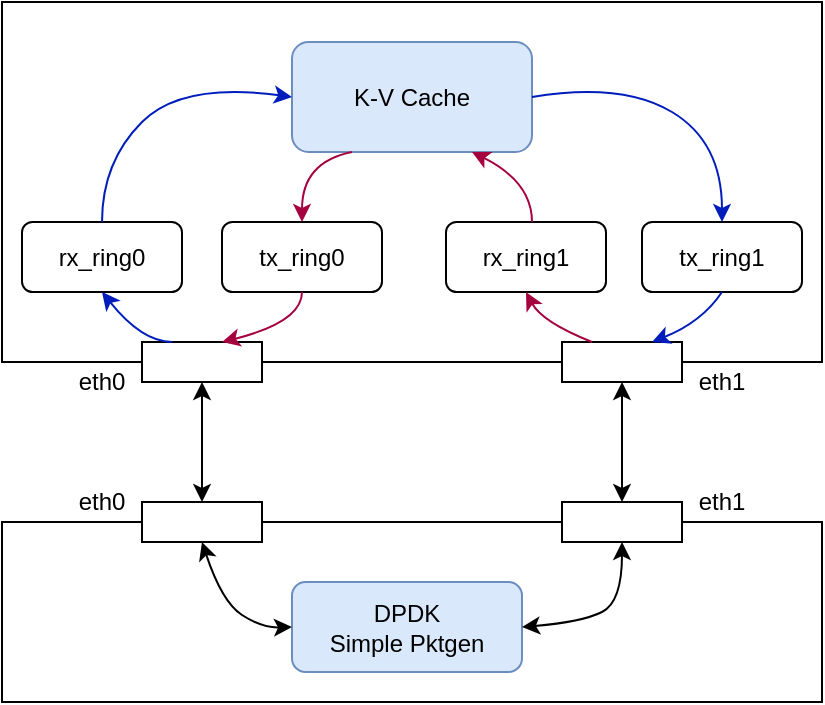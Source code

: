<mxfile version="12.4.3" type="github" pages="1">
  <diagram id="-_l58SXgxwbJDNNeyVSk" name="Page-1">
    <mxGraphModel dx="1102" dy="533" grid="1" gridSize="10" guides="1" tooltips="1" connect="1" arrows="1" fold="1" page="1" pageScale="1" pageWidth="827" pageHeight="1169" math="0" shadow="0">
      <root>
        <mxCell id="0"/>
        <mxCell id="1" parent="0"/>
        <mxCell id="lsn9ZuNntDgd81Zzlmcq-1" value="" style="rounded=0;whiteSpace=wrap;html=1;" vertex="1" parent="1">
          <mxGeometry x="100" y="40" width="410" height="180" as="geometry"/>
        </mxCell>
        <mxCell id="lsn9ZuNntDgd81Zzlmcq-2" value="" style="rounded=0;whiteSpace=wrap;html=1;" vertex="1" parent="1">
          <mxGeometry x="170" y="210" width="60" height="20" as="geometry"/>
        </mxCell>
        <mxCell id="lsn9ZuNntDgd81Zzlmcq-3" value="" style="rounded=0;whiteSpace=wrap;html=1;" vertex="1" parent="1">
          <mxGeometry x="380" y="210" width="60" height="20" as="geometry"/>
        </mxCell>
        <mxCell id="lsn9ZuNntDgd81Zzlmcq-4" value="tx_ring0" style="rounded=1;whiteSpace=wrap;html=1;" vertex="1" parent="1">
          <mxGeometry x="210" y="150" width="80" height="35" as="geometry"/>
        </mxCell>
        <mxCell id="lsn9ZuNntDgd81Zzlmcq-5" value="K-V Cache" style="rounded=1;whiteSpace=wrap;html=1;fillColor=#dae8fc;strokeColor=#6c8ebf;" vertex="1" parent="1">
          <mxGeometry x="245" y="60" width="120" height="55" as="geometry"/>
        </mxCell>
        <mxCell id="lsn9ZuNntDgd81Zzlmcq-6" value="rx_ring0" style="rounded=1;whiteSpace=wrap;html=1;" vertex="1" parent="1">
          <mxGeometry x="110" y="150" width="80" height="35" as="geometry"/>
        </mxCell>
        <mxCell id="lsn9ZuNntDgd81Zzlmcq-7" value="rx_ring1" style="rounded=1;whiteSpace=wrap;html=1;" vertex="1" parent="1">
          <mxGeometry x="322" y="150" width="80" height="35" as="geometry"/>
        </mxCell>
        <mxCell id="lsn9ZuNntDgd81Zzlmcq-8" value="tx_ring1" style="rounded=1;whiteSpace=wrap;html=1;" vertex="1" parent="1">
          <mxGeometry x="420" y="150" width="80" height="35" as="geometry"/>
        </mxCell>
        <mxCell id="lsn9ZuNntDgd81Zzlmcq-9" value="eth0" style="text;html=1;strokeColor=none;fillColor=none;align=center;verticalAlign=middle;whiteSpace=wrap;rounded=0;" vertex="1" parent="1">
          <mxGeometry x="130" y="220" width="40" height="20" as="geometry"/>
        </mxCell>
        <mxCell id="lsn9ZuNntDgd81Zzlmcq-10" value="eth1" style="text;html=1;strokeColor=none;fillColor=none;align=center;verticalAlign=middle;whiteSpace=wrap;rounded=0;" vertex="1" parent="1">
          <mxGeometry x="440" y="220" width="40" height="20" as="geometry"/>
        </mxCell>
        <mxCell id="lsn9ZuNntDgd81Zzlmcq-14" value="" style="curved=1;endArrow=classic;html=1;exitX=0.25;exitY=0;exitDx=0;exitDy=0;entryX=0.5;entryY=1;entryDx=0;entryDy=0;fillColor=#0050ef;strokeColor=#001DBC;" edge="1" parent="1" source="lsn9ZuNntDgd81Zzlmcq-2" target="lsn9ZuNntDgd81Zzlmcq-6">
          <mxGeometry width="50" height="50" relative="1" as="geometry">
            <mxPoint x="100" y="330" as="sourcePoint"/>
            <mxPoint x="170" y="260" as="targetPoint"/>
            <Array as="points">
              <mxPoint x="170" y="210"/>
            </Array>
          </mxGeometry>
        </mxCell>
        <mxCell id="lsn9ZuNntDgd81Zzlmcq-15" value="" style="curved=1;endArrow=classic;html=1;exitX=0.5;exitY=0;exitDx=0;exitDy=0;entryX=0;entryY=0.5;entryDx=0;entryDy=0;fillColor=#0050ef;strokeColor=#001DBC;" edge="1" parent="1" source="lsn9ZuNntDgd81Zzlmcq-6" target="lsn9ZuNntDgd81Zzlmcq-5">
          <mxGeometry width="50" height="50" relative="1" as="geometry">
            <mxPoint x="150" y="140" as="sourcePoint"/>
            <mxPoint x="200" y="90" as="targetPoint"/>
            <Array as="points">
              <mxPoint x="150" y="120"/>
              <mxPoint x="190" y="80"/>
            </Array>
          </mxGeometry>
        </mxCell>
        <mxCell id="lsn9ZuNntDgd81Zzlmcq-16" value="" style="curved=1;endArrow=classic;html=1;exitX=1;exitY=0.5;exitDx=0;exitDy=0;entryX=0.5;entryY=0;entryDx=0;entryDy=0;fillColor=#0050ef;strokeColor=#001DBC;" edge="1" parent="1" source="lsn9ZuNntDgd81Zzlmcq-5" target="lsn9ZuNntDgd81Zzlmcq-8">
          <mxGeometry width="50" height="50" relative="1" as="geometry">
            <mxPoint x="390" y="100" as="sourcePoint"/>
            <mxPoint x="485" y="37.5" as="targetPoint"/>
            <Array as="points">
              <mxPoint x="410" y="80"/>
              <mxPoint x="460" y="110"/>
            </Array>
          </mxGeometry>
        </mxCell>
        <mxCell id="lsn9ZuNntDgd81Zzlmcq-17" value="" style="curved=1;endArrow=classic;html=1;exitX=0.5;exitY=1;exitDx=0;exitDy=0;entryX=0.75;entryY=0;entryDx=0;entryDy=0;fillColor=#0050ef;strokeColor=#001DBC;" edge="1" parent="1" source="lsn9ZuNntDgd81Zzlmcq-8" target="lsn9ZuNntDgd81Zzlmcq-3">
          <mxGeometry width="50" height="50" relative="1" as="geometry">
            <mxPoint x="445" y="230" as="sourcePoint"/>
            <mxPoint x="410" y="205" as="targetPoint"/>
            <Array as="points">
              <mxPoint x="450" y="200"/>
            </Array>
          </mxGeometry>
        </mxCell>
        <mxCell id="lsn9ZuNntDgd81Zzlmcq-19" value="" style="curved=1;endArrow=classic;html=1;exitX=0.25;exitY=0;exitDx=0;exitDy=0;entryX=0.5;entryY=1;entryDx=0;entryDy=0;fillColor=#d80073;strokeColor=#A50040;" edge="1" parent="1" source="lsn9ZuNntDgd81Zzlmcq-3" target="lsn9ZuNntDgd81Zzlmcq-7">
          <mxGeometry width="50" height="50" relative="1" as="geometry">
            <mxPoint x="470" y="195" as="sourcePoint"/>
            <mxPoint x="435" y="220" as="targetPoint"/>
            <Array as="points">
              <mxPoint x="370" y="200"/>
            </Array>
          </mxGeometry>
        </mxCell>
        <mxCell id="lsn9ZuNntDgd81Zzlmcq-20" value="" style="curved=1;endArrow=classic;html=1;entryX=0.75;entryY=1;entryDx=0;entryDy=0;fillColor=#d80073;strokeColor=#A50040;" edge="1" parent="1" target="lsn9ZuNntDgd81Zzlmcq-5">
          <mxGeometry width="50" height="50" relative="1" as="geometry">
            <mxPoint x="365" y="150" as="sourcePoint"/>
            <mxPoint x="332" y="125" as="targetPoint"/>
            <Array as="points">
              <mxPoint x="365" y="130"/>
            </Array>
          </mxGeometry>
        </mxCell>
        <mxCell id="lsn9ZuNntDgd81Zzlmcq-23" value="" style="curved=1;endArrow=classic;html=1;exitX=0.5;exitY=1;exitDx=0;exitDy=0;fillColor=#d80073;strokeColor=#A50040;" edge="1" parent="1" source="lsn9ZuNntDgd81Zzlmcq-4">
          <mxGeometry width="50" height="50" relative="1" as="geometry">
            <mxPoint x="240" y="245" as="sourcePoint"/>
            <mxPoint x="210" y="210" as="targetPoint"/>
            <Array as="points">
              <mxPoint x="250" y="200"/>
            </Array>
          </mxGeometry>
        </mxCell>
        <mxCell id="lsn9ZuNntDgd81Zzlmcq-24" value="" style="curved=1;endArrow=classic;html=1;exitX=0.25;exitY=1;exitDx=0;exitDy=0;entryX=0.5;entryY=0;entryDx=0;entryDy=0;fillColor=#d80073;strokeColor=#A50040;" edge="1" parent="1" source="lsn9ZuNntDgd81Zzlmcq-5" target="lsn9ZuNntDgd81Zzlmcq-4">
          <mxGeometry width="50" height="50" relative="1" as="geometry">
            <mxPoint x="270" y="150" as="sourcePoint"/>
            <mxPoint x="300" y="115" as="targetPoint"/>
            <Array as="points">
              <mxPoint x="250" y="120"/>
            </Array>
          </mxGeometry>
        </mxCell>
        <mxCell id="lsn9ZuNntDgd81Zzlmcq-25" value="" style="rounded=0;whiteSpace=wrap;html=1;" vertex="1" parent="1">
          <mxGeometry x="100" y="300" width="410" height="90" as="geometry"/>
        </mxCell>
        <mxCell id="lsn9ZuNntDgd81Zzlmcq-35" value="" style="edgeStyle=orthogonalEdgeStyle;curved=1;rounded=0;orthogonalLoop=1;jettySize=auto;html=1;startArrow=classic;startFill=1;" edge="1" parent="1" source="lsn9ZuNntDgd81Zzlmcq-26" target="lsn9ZuNntDgd81Zzlmcq-3">
          <mxGeometry relative="1" as="geometry"/>
        </mxCell>
        <mxCell id="lsn9ZuNntDgd81Zzlmcq-26" value="" style="rounded=0;whiteSpace=wrap;html=1;" vertex="1" parent="1">
          <mxGeometry x="380" y="290" width="60" height="20" as="geometry"/>
        </mxCell>
        <mxCell id="lsn9ZuNntDgd81Zzlmcq-33" value="" style="edgeStyle=orthogonalEdgeStyle;curved=1;rounded=0;orthogonalLoop=1;jettySize=auto;html=1;startArrow=classic;startFill=1;" edge="1" parent="1" source="lsn9ZuNntDgd81Zzlmcq-27" target="lsn9ZuNntDgd81Zzlmcq-2">
          <mxGeometry relative="1" as="geometry"/>
        </mxCell>
        <mxCell id="lsn9ZuNntDgd81Zzlmcq-27" value="" style="rounded=0;whiteSpace=wrap;html=1;" vertex="1" parent="1">
          <mxGeometry x="170" y="290" width="60" height="20" as="geometry"/>
        </mxCell>
        <mxCell id="lsn9ZuNntDgd81Zzlmcq-28" value="eth0" style="text;html=1;strokeColor=none;fillColor=none;align=center;verticalAlign=middle;whiteSpace=wrap;rounded=0;" vertex="1" parent="1">
          <mxGeometry x="130" y="280" width="40" height="20" as="geometry"/>
        </mxCell>
        <mxCell id="lsn9ZuNntDgd81Zzlmcq-29" value="eth1" style="text;html=1;strokeColor=none;fillColor=none;align=center;verticalAlign=middle;whiteSpace=wrap;rounded=0;" vertex="1" parent="1">
          <mxGeometry x="440" y="280" width="40" height="20" as="geometry"/>
        </mxCell>
        <mxCell id="lsn9ZuNntDgd81Zzlmcq-31" value="DPDK&lt;br&gt;Simple Pktgen" style="rounded=1;whiteSpace=wrap;html=1;fillColor=#dae8fc;strokeColor=#6c8ebf;" vertex="1" parent="1">
          <mxGeometry x="245" y="330" width="115" height="45" as="geometry"/>
        </mxCell>
        <mxCell id="lsn9ZuNntDgd81Zzlmcq-32" value="" style="curved=1;endArrow=classic;html=1;exitX=0;exitY=0.5;exitDx=0;exitDy=0;entryX=0.5;entryY=1;entryDx=0;entryDy=0;startArrow=classic;startFill=1;" edge="1" parent="1" source="lsn9ZuNntDgd81Zzlmcq-31" target="lsn9ZuNntDgd81Zzlmcq-27">
          <mxGeometry width="50" height="50" relative="1" as="geometry">
            <mxPoint x="190" y="490" as="sourcePoint"/>
            <mxPoint x="240" y="440" as="targetPoint"/>
            <Array as="points">
              <mxPoint x="230" y="353"/>
              <mxPoint x="210" y="340"/>
            </Array>
          </mxGeometry>
        </mxCell>
        <mxCell id="lsn9ZuNntDgd81Zzlmcq-34" value="" style="curved=1;endArrow=classic;html=1;entryX=0.5;entryY=1;entryDx=0;entryDy=0;exitX=1;exitY=0.5;exitDx=0;exitDy=0;startArrow=classic;startFill=1;" edge="1" parent="1" source="lsn9ZuNntDgd81Zzlmcq-31" target="lsn9ZuNntDgd81Zzlmcq-26">
          <mxGeometry width="50" height="50" relative="1" as="geometry">
            <mxPoint x="310" y="470" as="sourcePoint"/>
            <mxPoint x="360" y="420" as="targetPoint"/>
            <Array as="points">
              <mxPoint x="390" y="350"/>
              <mxPoint x="410" y="340"/>
            </Array>
          </mxGeometry>
        </mxCell>
      </root>
    </mxGraphModel>
  </diagram>
</mxfile>

